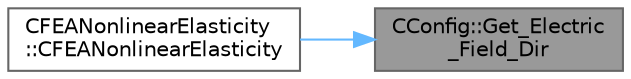 digraph "CConfig::Get_Electric_Field_Dir"
{
 // LATEX_PDF_SIZE
  bgcolor="transparent";
  edge [fontname=Helvetica,fontsize=10,labelfontname=Helvetica,labelfontsize=10];
  node [fontname=Helvetica,fontsize=10,shape=box,height=0.2,width=0.4];
  rankdir="RL";
  Node1 [id="Node000001",label="CConfig::Get_Electric\l_Field_Dir",height=0.2,width=0.4,color="gray40", fillcolor="grey60", style="filled", fontcolor="black",tooltip="Get the direction of the electric field in reference configuration."];
  Node1 -> Node2 [id="edge1_Node000001_Node000002",dir="back",color="steelblue1",style="solid",tooltip=" "];
  Node2 [id="Node000002",label="CFEANonlinearElasticity\l::CFEANonlinearElasticity",height=0.2,width=0.4,color="grey40", fillcolor="white", style="filled",URL="$classCFEANonlinearElasticity.html#a0a2bcb223ab0c46c3834f0f8c00e49d8",tooltip="Constructor of the class."];
}
